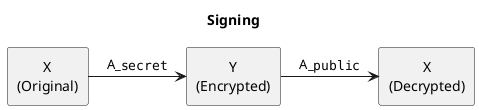 @startuml

skinparam defaultTextAlignment center

title Signing

rectangle "X\n(Original)" as A
rectangle "Y\n(Encrypted)" as B
rectangle "X\n(Decrypted)" as C

A -> B: A_""secret""
B -> C: A_""public""

@enduml